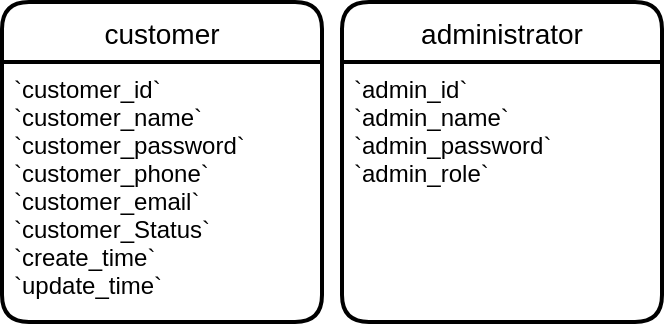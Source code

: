 <mxfile version="15.3.8" type="device"><diagram id="15SVcij1C_f-s7_HyTzV" name="第 1 页"><mxGraphModel dx="868" dy="2864" grid="1" gridSize="10" guides="1" tooltips="1" connect="1" arrows="1" fold="1" page="1" pageScale="1" pageWidth="827" pageHeight="1169" math="0" shadow="0"><root><mxCell id="0"/><mxCell id="1" parent="0"/><mxCell id="fcngJFZgOPqMhZbB0d74-4" value="administrator" style="swimlane;childLayout=stackLayout;horizontal=1;startSize=30;horizontalStack=0;rounded=1;fontSize=14;fontStyle=0;strokeWidth=2;resizeParent=0;resizeLast=1;shadow=0;dashed=0;align=center;" vertex="1" parent="1"><mxGeometry x="240" y="-2296" width="160" height="160" as="geometry"/></mxCell><mxCell id="fcngJFZgOPqMhZbB0d74-5" value="`admin_id`       &#10;`admin_name`     &#10;`admin_password` &#10;`admin_role`     " style="align=left;strokeColor=none;fillColor=none;spacingLeft=4;fontSize=12;verticalAlign=top;resizable=0;rotatable=0;part=1;" vertex="1" parent="fcngJFZgOPqMhZbB0d74-4"><mxGeometry y="30" width="160" height="130" as="geometry"/></mxCell><mxCell id="fcngJFZgOPqMhZbB0d74-9" value="customer" style="swimlane;childLayout=stackLayout;horizontal=1;startSize=30;horizontalStack=0;rounded=1;fontSize=14;fontStyle=0;strokeWidth=2;resizeParent=0;resizeLast=1;shadow=0;dashed=0;align=center;" vertex="1" parent="1"><mxGeometry x="70" y="-2296" width="160" height="160" as="geometry"/></mxCell><mxCell id="fcngJFZgOPqMhZbB0d74-10" value="`customer_id`      &#10;`customer_name`    &#10;`customer_password`&#10;`customer_phone`   &#10;`customer_email`   &#10;`customer_Status`  &#10;`create_time`      &#10;`update_time`" style="align=left;strokeColor=none;fillColor=none;spacingLeft=4;fontSize=12;verticalAlign=top;resizable=0;rotatable=0;part=1;" vertex="1" parent="fcngJFZgOPqMhZbB0d74-9"><mxGeometry y="30" width="160" height="130" as="geometry"/></mxCell></root></mxGraphModel></diagram></mxfile>